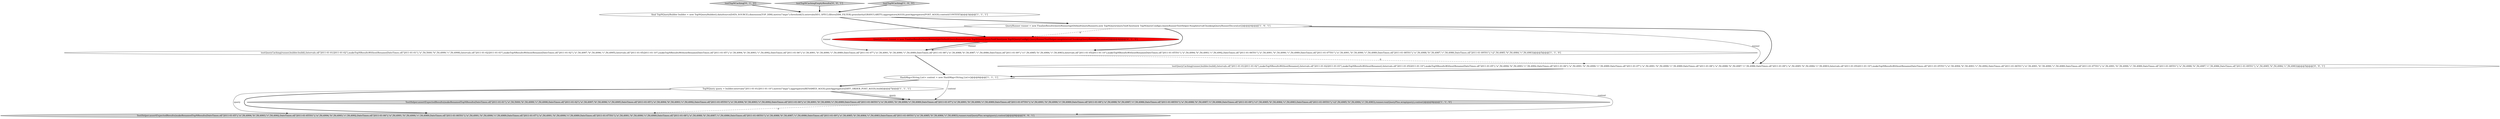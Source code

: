 digraph {
4 [style = filled, label = "testQueryCaching(runner,builder.build(),Intervals.of(\"2011-01-01/2011-01-02\"),makeTopNResultsWithoutRename(DateTimes.of(\"2011-01-01\"),\"a\",50,5000,\"b\",50,4999,\"c\",50,4998),Intervals.of(\"2011-01-02/2011-01-03\"),makeTopNResultsWithoutRename(DateTimes.of(\"2011-01-02\"),\"a\",50,4997,\"b\",50,4996,\"c\",50,4995),Intervals.of(\"2011-01-05/2011-01-10\"),makeTopNResultsWithoutRename(DateTimes.of(\"2011-01-05\"),\"a\",50,4994,\"b\",50,4993,\"c\",50,4992,DateTimes.of(\"2011-01-06\"),\"a\",50,4991,\"b\",50,4990,\"c\",50,4989,DateTimes.of(\"2011-01-07\"),\"a\",50,4991,\"b\",50,4990,\"c\",50,4989,DateTimes.of(\"2011-01-08\"),\"a\",50,4988,\"b\",50,4987,\"c\",50,4986,DateTimes.of(\"2011-01-09\"),\"c1\",50,4985,\"b\",50,4984,\"c\",50,4983),Intervals.of(\"2011-01-05/2011-01-10\"),makeTopNResultsWithoutRename(DateTimes.of(\"2011-01-05T01\"),\"a\",50,4994,\"b\",50,4993,\"c\",50,4992,DateTimes.of(\"2011-01-06T01\"),\"a\",50,4991,\"b\",50,4990,\"c\",50,4989,DateTimes.of(\"2011-01-07T01\"),\"a\",50,4991,\"b\",50,4990,\"c\",50,4989,DateTimes.of(\"2011-01-08T01\"),\"a\",50,4988,\"b\",50,4987,\"c\",50,4986,DateTimes.of(\"2011-01-09T01\"),\"c2\",50,4985,\"b\",50,4984,\"c\",50,4983))@@@5@@@['1', '1', '0']", fillcolor = white, shape = ellipse image = "AAA0AAABBB1BBB"];
6 [style = filled, label = "TestHelper.assertExpectedResults(makeRenamedTopNResults(DateTimes.of(\"2011-01-01\"),\"a\",50,5000,\"b\",50,4999,\"c\",50,4998,DateTimes.of(\"2011-01-02\"),\"a\",50,4997,\"b\",50,4996,\"c\",50,4995,DateTimes.of(\"2011-01-05\"),\"a\",50,4994,\"b\",50,4993,\"c\",50,4992,DateTimes.of(\"2011-01-05T01\"),\"a\",50,4994,\"b\",50,4993,\"c\",50,4992,DateTimes.of(\"2011-01-06\"),\"a\",50,4991,\"b\",50,4990,\"c\",50,4989,DateTimes.of(\"2011-01-06T01\"),\"a\",50,4991,\"b\",50,4990,\"c\",50,4989,DateTimes.of(\"2011-01-07\"),\"a\",50,4991,\"b\",50,4990,\"c\",50,4989,DateTimes.of(\"2011-01-07T01\"),\"a\",50,4991,\"b\",50,4990,\"c\",50,4989,DateTimes.of(\"2011-01-08\"),\"a\",50,4988,\"b\",50,4987,\"c\",50,4986,DateTimes.of(\"2011-01-08T01\"),\"a\",50,4988,\"b\",50,4987,\"c\",50,4986,DateTimes.of(\"2011-01-09\"),\"c1\",50,4985,\"b\",50,4984,\"c\",50,4983,DateTimes.of(\"2011-01-09T01\"),\"c2\",50,4985,\"b\",50,4984,\"c\",50,4983),runner.run(QueryPlus.wrap(query),context))@@@8@@@['1', '1', '0']", fillcolor = lightgray, shape = ellipse image = "AAA0AAABBB1BBB"];
11 [style = filled, label = "TestHelper.assertExpectedResults(makeRenamedTopNResults(DateTimes.of(\"2011-01-05\"),\"a\",50,4994,\"b\",50,4993,\"c\",50,4992,DateTimes.of(\"2011-01-05T01\"),\"a\",50,4994,\"b\",50,4993,\"c\",50,4992,DateTimes.of(\"2011-01-06\"),\"a\",50,4991,\"b\",50,4990,\"c\",50,4989,DateTimes.of(\"2011-01-06T01\"),\"a\",50,4991,\"b\",50,4990,\"c\",50,4989,DateTimes.of(\"2011-01-07\"),\"a\",50,4991,\"b\",50,4990,\"c\",50,4989,DateTimes.of(\"2011-01-07T01\"),\"a\",50,4991,\"b\",50,4990,\"c\",50,4989,DateTimes.of(\"2011-01-08\"),\"a\",50,4988,\"b\",50,4987,\"c\",50,4986,DateTimes.of(\"2011-01-08T01\"),\"a\",50,4988,\"b\",50,4987,\"c\",50,4986,DateTimes.of(\"2011-01-09\"),\"a\",50,4985,\"b\",50,4984,\"c\",50,4983,DateTimes.of(\"2011-01-09T01\"),\"a\",50,4985,\"b\",50,4984,\"c\",50,4983),runner.run(QueryPlus.wrap(query),context))@@@8@@@['0', '0', '1']", fillcolor = lightgray, shape = ellipse image = "AAA0AAABBB3BBB"];
0 [style = filled, label = "final TopNQueryBuilder builder = new TopNQueryBuilder().dataSource(DATA_SOURCE).dimension(TOP_DIM).metric(\"imps\").threshold(3).intervals(SEG_SPEC).filters(DIM_FILTER).granularity(GRANULARITY).aggregators(AGGS).postAggregators(POST_AGGS).context(CONTEXT)@@@3@@@['1', '1', '1']", fillcolor = white, shape = ellipse image = "AAA0AAABBB1BBB"];
5 [style = filled, label = "TopNQuery query = builder.intervals(\"2011-01-01/2011-01-10\").metric(\"imps\").aggregators(RENAMED_AGGS).postAggregators(DIFF_ORDER_POST_AGGS).build()@@@7@@@['1', '1', '1']", fillcolor = white, shape = ellipse image = "AAA0AAABBB1BBB"];
2 [style = filled, label = "QueryRunner runner = new FinalizeResultsQueryRunner(getDefaultQueryRunner(),new TopNQueryQueryToolChest(new TopNQueryConfig(),QueryRunnerTestHelper.NoopIntervalChunkingQueryRunnerDecorator()))@@@4@@@['1', '0', '1']", fillcolor = white, shape = ellipse image = "AAA0AAABBB1BBB"];
3 [style = filled, label = "HashMap<String,List> context = new HashMap<String,List>()@@@6@@@['1', '1', '1']", fillcolor = white, shape = ellipse image = "AAA0AAABBB1BBB"];
8 [style = filled, label = "testTopNCaching['0', '1', '0']", fillcolor = lightgray, shape = diamond image = "AAA0AAABBB2BBB"];
10 [style = filled, label = "testQueryCaching(runner,builder.build(),Intervals.of(\"2011-01-01/2011-01-02\"),makeTopNResultsWithoutRename(),Intervals.of(\"2011-01-02/2011-01-03\"),makeTopNResultsWithoutRename(),Intervals.of(\"2011-01-05/2011-01-10\"),makeTopNResultsWithoutRename(DateTimes.of(\"2011-01-05\"),\"a\",50,4994,\"b\",50,4993,\"c\",50,4992,DateTimes.of(\"2011-01-06\"),\"a\",50,4991,\"b\",50,4990,\"c\",50,4989,DateTimes.of(\"2011-01-07\"),\"a\",50,4991,\"b\",50,4990,\"c\",50,4989,DateTimes.of(\"2011-01-08\"),\"a\",50,4988,\"b\",50,4987,\"c\",50,4986,DateTimes.of(\"2011-01-09\"),\"a\",50,4985,\"b\",50,4984,\"c\",50,4983),Intervals.of(\"2011-01-05/2011-01-10\"),makeTopNResultsWithoutRename(DateTimes.of(\"2011-01-05T01\"),\"a\",50,4994,\"b\",50,4993,\"c\",50,4992,DateTimes.of(\"2011-01-06T01\"),\"a\",50,4991,\"b\",50,4990,\"c\",50,4989,DateTimes.of(\"2011-01-07T01\"),\"a\",50,4991,\"b\",50,4990,\"c\",50,4989,DateTimes.of(\"2011-01-08T01\"),\"a\",50,4988,\"b\",50,4987,\"c\",50,4986,DateTimes.of(\"2011-01-09T01\"),\"a\",50,4985,\"b\",50,4984,\"c\",50,4983))@@@5@@@['0', '0', '1']", fillcolor = white, shape = ellipse image = "AAA0AAABBB3BBB"];
9 [style = filled, label = "testTopNCachingEmptyResults['0', '0', '1']", fillcolor = lightgray, shape = diamond image = "AAA0AAABBB3BBB"];
7 [style = filled, label = "QueryRunner runner = new FinalizeResultsQueryRunner(getDefaultQueryRunner(),new TopNQueryQueryToolChest(new TopNQueryConfig(),QueryRunnerTestHelper.noopIntervalChunkingQueryRunnerDecorator()))@@@4@@@['0', '1', '0']", fillcolor = red, shape = ellipse image = "AAA1AAABBB2BBB"];
1 [style = filled, label = "testTopNCaching['1', '0', '0']", fillcolor = lightgray, shape = diamond image = "AAA0AAABBB1BBB"];
4->3 [style = bold, label=""];
9->0 [style = bold, label=""];
3->11 [style = solid, label="context"];
5->11 [style = solid, label="query"];
0->2 [style = bold, label=""];
6->11 [style = dashed, label="0"];
10->3 [style = bold, label=""];
1->0 [style = bold, label=""];
7->4 [style = bold, label=""];
7->4 [style = solid, label="runner"];
2->10 [style = bold, label=""];
2->7 [style = dashed, label="0"];
2->4 [style = bold, label=""];
0->7 [style = bold, label=""];
8->0 [style = bold, label=""];
2->4 [style = solid, label="runner"];
3->5 [style = bold, label=""];
5->6 [style = bold, label=""];
3->6 [style = solid, label="context"];
5->11 [style = bold, label=""];
5->6 [style = solid, label="query"];
2->10 [style = solid, label="runner"];
4->10 [style = dashed, label="0"];
}
